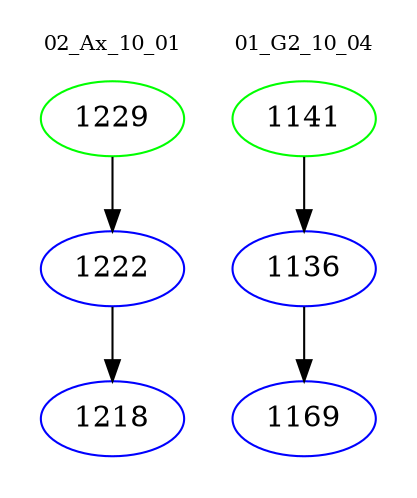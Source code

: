 digraph{
subgraph cluster_0 {
color = white
label = "02_Ax_10_01";
fontsize=10;
T0_1229 [label="1229", color="green"]
T0_1229 -> T0_1222 [color="black"]
T0_1222 [label="1222", color="blue"]
T0_1222 -> T0_1218 [color="black"]
T0_1218 [label="1218", color="blue"]
}
subgraph cluster_1 {
color = white
label = "01_G2_10_04";
fontsize=10;
T1_1141 [label="1141", color="green"]
T1_1141 -> T1_1136 [color="black"]
T1_1136 [label="1136", color="blue"]
T1_1136 -> T1_1169 [color="black"]
T1_1169 [label="1169", color="blue"]
}
}
